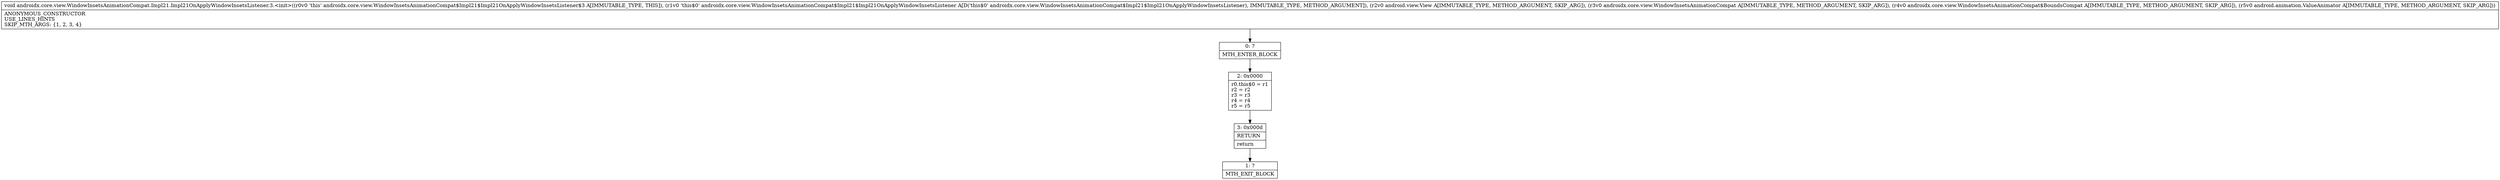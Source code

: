 digraph "CFG forandroidx.core.view.WindowInsetsAnimationCompat.Impl21.Impl21OnApplyWindowInsetsListener.3.\<init\>(Landroidx\/core\/view\/WindowInsetsAnimationCompat$Impl21$Impl21OnApplyWindowInsetsListener;Landroid\/view\/View;Landroidx\/core\/view\/WindowInsetsAnimationCompat;Landroidx\/core\/view\/WindowInsetsAnimationCompat$BoundsCompat;Landroid\/animation\/ValueAnimator;)V" {
Node_0 [shape=record,label="{0\:\ ?|MTH_ENTER_BLOCK\l}"];
Node_2 [shape=record,label="{2\:\ 0x0000|r0.this$0 = r1\lr2 = r2\lr3 = r3\lr4 = r4\lr5 = r5\l}"];
Node_3 [shape=record,label="{3\:\ 0x000d|RETURN\l|return\l}"];
Node_1 [shape=record,label="{1\:\ ?|MTH_EXIT_BLOCK\l}"];
MethodNode[shape=record,label="{void androidx.core.view.WindowInsetsAnimationCompat.Impl21.Impl21OnApplyWindowInsetsListener.3.\<init\>((r0v0 'this' androidx.core.view.WindowInsetsAnimationCompat$Impl21$Impl21OnApplyWindowInsetsListener$3 A[IMMUTABLE_TYPE, THIS]), (r1v0 'this$0' androidx.core.view.WindowInsetsAnimationCompat$Impl21$Impl21OnApplyWindowInsetsListener A[D('this$0' androidx.core.view.WindowInsetsAnimationCompat$Impl21$Impl21OnApplyWindowInsetsListener), IMMUTABLE_TYPE, METHOD_ARGUMENT]), (r2v0 android.view.View A[IMMUTABLE_TYPE, METHOD_ARGUMENT, SKIP_ARG]), (r3v0 androidx.core.view.WindowInsetsAnimationCompat A[IMMUTABLE_TYPE, METHOD_ARGUMENT, SKIP_ARG]), (r4v0 androidx.core.view.WindowInsetsAnimationCompat$BoundsCompat A[IMMUTABLE_TYPE, METHOD_ARGUMENT, SKIP_ARG]), (r5v0 android.animation.ValueAnimator A[IMMUTABLE_TYPE, METHOD_ARGUMENT, SKIP_ARG]))  | ANONYMOUS_CONSTRUCTOR\lUSE_LINES_HINTS\lSKIP_MTH_ARGS: \{1, 2, 3, 4\}\l}"];
MethodNode -> Node_0;Node_0 -> Node_2;
Node_2 -> Node_3;
Node_3 -> Node_1;
}


